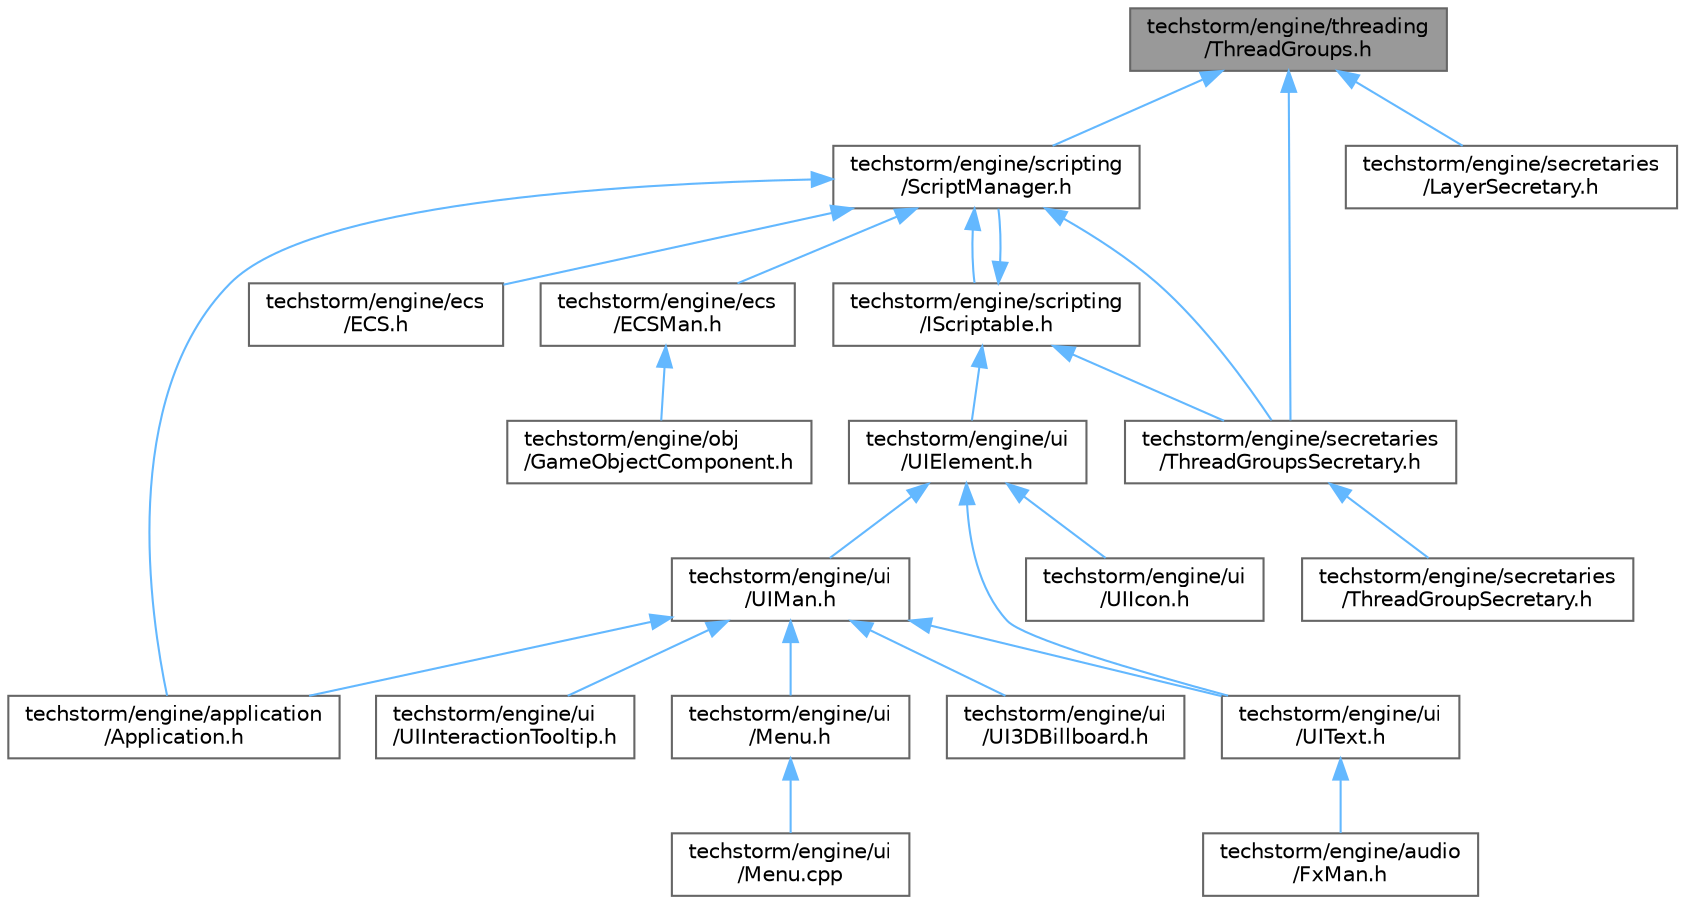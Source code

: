 digraph "techstorm/engine/threading/ThreadGroups.h"
{
 // LATEX_PDF_SIZE
  bgcolor="transparent";
  edge [fontname=Helvetica,fontsize=10,labelfontname=Helvetica,labelfontsize=10];
  node [fontname=Helvetica,fontsize=10,shape=box,height=0.2,width=0.4];
  Node1 [id="Node000001",label="techstorm/engine/threading\l/ThreadGroups.h",height=0.2,width=0.4,color="gray40", fillcolor="grey60", style="filled", fontcolor="black",tooltip=" "];
  Node1 -> Node2 [id="edge1_Node000001_Node000002",dir="back",color="steelblue1",style="solid",tooltip=" "];
  Node2 [id="Node000002",label="techstorm/engine/scripting\l/ScriptManager.h",height=0.2,width=0.4,color="grey40", fillcolor="white", style="filled",URL="$engine_2scripting_2_script_manager_8h.html",tooltip=" "];
  Node2 -> Node3 [id="edge2_Node000002_Node000003",dir="back",color="steelblue1",style="solid",tooltip=" "];
  Node3 [id="Node000003",label="techstorm/engine/application\l/Application.h",height=0.2,width=0.4,color="grey40", fillcolor="white", style="filled",URL="$engine_2application_2_application_8h.html",tooltip=" "];
  Node2 -> Node4 [id="edge3_Node000002_Node000004",dir="back",color="steelblue1",style="solid",tooltip=" "];
  Node4 [id="Node000004",label="techstorm/engine/ecs\l/ECS.h",height=0.2,width=0.4,color="grey40", fillcolor="white", style="filled",URL="$engine_2ecs_2_e_c_s_8h.html",tooltip=" "];
  Node2 -> Node5 [id="edge4_Node000002_Node000005",dir="back",color="steelblue1",style="solid",tooltip=" "];
  Node5 [id="Node000005",label="techstorm/engine/ecs\l/ECSMan.h",height=0.2,width=0.4,color="grey40", fillcolor="white", style="filled",URL="$engine_2ecs_2_e_c_s_man_8h.html",tooltip=" "];
  Node5 -> Node6 [id="edge5_Node000005_Node000006",dir="back",color="steelblue1",style="solid",tooltip=" "];
  Node6 [id="Node000006",label="techstorm/engine/obj\l/GameObjectComponent.h",height=0.2,width=0.4,color="grey40", fillcolor="white", style="filled",URL="$engine_2obj_2_game_object_component_8h.html",tooltip=" "];
  Node2 -> Node7 [id="edge6_Node000002_Node000007",dir="back",color="steelblue1",style="solid",tooltip=" "];
  Node7 [id="Node000007",label="techstorm/engine/scripting\l/IScriptable.h",height=0.2,width=0.4,color="grey40", fillcolor="white", style="filled",URL="$engine_2scripting_2_i_scriptable_8h.html",tooltip=" "];
  Node7 -> Node2 [id="edge7_Node000007_Node000002",dir="back",color="steelblue1",style="solid",tooltip=" "];
  Node7 -> Node8 [id="edge8_Node000007_Node000008",dir="back",color="steelblue1",style="solid",tooltip=" "];
  Node8 [id="Node000008",label="techstorm/engine/secretaries\l/ThreadGroupsSecretary.h",height=0.2,width=0.4,color="grey40", fillcolor="white", style="filled",URL="$engine_2secretaries_2_thread_groups_secretary_8h.html",tooltip=" "];
  Node8 -> Node9 [id="edge9_Node000008_Node000009",dir="back",color="steelblue1",style="solid",tooltip=" "];
  Node9 [id="Node000009",label="techstorm/engine/secretaries\l/ThreadGroupSecretary.h",height=0.2,width=0.4,color="grey40", fillcolor="white", style="filled",URL="$engine_2secretaries_2_thread_group_secretary_8h.html",tooltip=" "];
  Node7 -> Node10 [id="edge10_Node000007_Node000010",dir="back",color="steelblue1",style="solid",tooltip=" "];
  Node10 [id="Node000010",label="techstorm/engine/ui\l/UIElement.h",height=0.2,width=0.4,color="grey40", fillcolor="white", style="filled",URL="$engine_2ui_2_u_i_element_8h.html",tooltip=" "];
  Node10 -> Node11 [id="edge11_Node000010_Node000011",dir="back",color="steelblue1",style="solid",tooltip=" "];
  Node11 [id="Node000011",label="techstorm/engine/ui\l/UIIcon.h",height=0.2,width=0.4,color="grey40", fillcolor="white", style="filled",URL="$engine_2ui_2_u_i_icon_8h.html",tooltip=" "];
  Node10 -> Node12 [id="edge12_Node000010_Node000012",dir="back",color="steelblue1",style="solid",tooltip=" "];
  Node12 [id="Node000012",label="techstorm/engine/ui\l/UIMan.h",height=0.2,width=0.4,color="grey40", fillcolor="white", style="filled",URL="$engine_2ui_2_u_i_man_8h.html",tooltip=" "];
  Node12 -> Node3 [id="edge13_Node000012_Node000003",dir="back",color="steelblue1",style="solid",tooltip=" "];
  Node12 -> Node13 [id="edge14_Node000012_Node000013",dir="back",color="steelblue1",style="solid",tooltip=" "];
  Node13 [id="Node000013",label="techstorm/engine/ui\l/Menu.h",height=0.2,width=0.4,color="grey40", fillcolor="white", style="filled",URL="$_menu_8h.html",tooltip=" "];
  Node13 -> Node14 [id="edge15_Node000013_Node000014",dir="back",color="steelblue1",style="solid",tooltip=" "];
  Node14 [id="Node000014",label="techstorm/engine/ui\l/Menu.cpp",height=0.2,width=0.4,color="grey40", fillcolor="white", style="filled",URL="$_menu_8cpp.html",tooltip=" "];
  Node12 -> Node15 [id="edge16_Node000012_Node000015",dir="back",color="steelblue1",style="solid",tooltip=" "];
  Node15 [id="Node000015",label="techstorm/engine/ui\l/UI3DBillboard.h",height=0.2,width=0.4,color="grey40", fillcolor="white", style="filled",URL="$engine_2ui_2_u_i3_d_billboard_8h.html",tooltip=" "];
  Node12 -> Node16 [id="edge17_Node000012_Node000016",dir="back",color="steelblue1",style="solid",tooltip=" "];
  Node16 [id="Node000016",label="techstorm/engine/ui\l/UIInteractionTooltip.h",height=0.2,width=0.4,color="grey40", fillcolor="white", style="filled",URL="$engine_2ui_2_u_i_interaction_tooltip_8h.html",tooltip=" "];
  Node12 -> Node17 [id="edge18_Node000012_Node000017",dir="back",color="steelblue1",style="solid",tooltip=" "];
  Node17 [id="Node000017",label="techstorm/engine/ui\l/UIText.h",height=0.2,width=0.4,color="grey40", fillcolor="white", style="filled",URL="$engine_2ui_2_u_i_text_8h.html",tooltip=" "];
  Node17 -> Node18 [id="edge19_Node000017_Node000018",dir="back",color="steelblue1",style="solid",tooltip=" "];
  Node18 [id="Node000018",label="techstorm/engine/audio\l/FxMan.h",height=0.2,width=0.4,color="grey40", fillcolor="white", style="filled",URL="$engine_2audio_2_fx_man_8h.html",tooltip=" "];
  Node10 -> Node17 [id="edge20_Node000010_Node000017",dir="back",color="steelblue1",style="solid",tooltip=" "];
  Node2 -> Node8 [id="edge21_Node000002_Node000008",dir="back",color="steelblue1",style="solid",tooltip=" "];
  Node1 -> Node19 [id="edge22_Node000001_Node000019",dir="back",color="steelblue1",style="solid",tooltip=" "];
  Node19 [id="Node000019",label="techstorm/engine/secretaries\l/LayerSecretary.h",height=0.2,width=0.4,color="grey40", fillcolor="white", style="filled",URL="$engine_2secretaries_2_layer_secretary_8h.html",tooltip=" "];
  Node1 -> Node8 [id="edge23_Node000001_Node000008",dir="back",color="steelblue1",style="solid",tooltip=" "];
}
